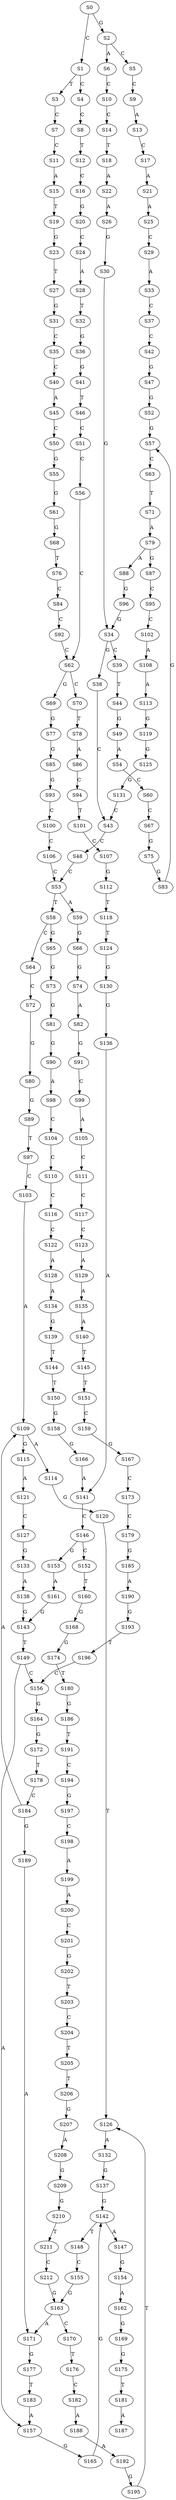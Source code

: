 strict digraph  {
	S0 -> S1 [ label = C ];
	S0 -> S2 [ label = G ];
	S1 -> S3 [ label = T ];
	S1 -> S4 [ label = C ];
	S2 -> S5 [ label = C ];
	S2 -> S6 [ label = A ];
	S3 -> S7 [ label = C ];
	S4 -> S8 [ label = C ];
	S5 -> S9 [ label = C ];
	S6 -> S10 [ label = C ];
	S7 -> S11 [ label = C ];
	S8 -> S12 [ label = T ];
	S9 -> S13 [ label = A ];
	S10 -> S14 [ label = C ];
	S11 -> S15 [ label = A ];
	S12 -> S16 [ label = C ];
	S13 -> S17 [ label = C ];
	S14 -> S18 [ label = T ];
	S15 -> S19 [ label = T ];
	S16 -> S20 [ label = G ];
	S17 -> S21 [ label = A ];
	S18 -> S22 [ label = A ];
	S19 -> S23 [ label = G ];
	S20 -> S24 [ label = C ];
	S21 -> S25 [ label = A ];
	S22 -> S26 [ label = A ];
	S23 -> S27 [ label = T ];
	S24 -> S28 [ label = A ];
	S25 -> S29 [ label = C ];
	S26 -> S30 [ label = G ];
	S27 -> S31 [ label = G ];
	S28 -> S32 [ label = T ];
	S29 -> S33 [ label = A ];
	S30 -> S34 [ label = G ];
	S31 -> S35 [ label = C ];
	S32 -> S36 [ label = G ];
	S33 -> S37 [ label = C ];
	S34 -> S38 [ label = G ];
	S34 -> S39 [ label = C ];
	S35 -> S40 [ label = C ];
	S36 -> S41 [ label = G ];
	S37 -> S42 [ label = C ];
	S38 -> S43 [ label = C ];
	S39 -> S44 [ label = T ];
	S40 -> S45 [ label = A ];
	S41 -> S46 [ label = T ];
	S42 -> S47 [ label = G ];
	S43 -> S48 [ label = C ];
	S44 -> S49 [ label = G ];
	S45 -> S50 [ label = C ];
	S46 -> S51 [ label = C ];
	S47 -> S52 [ label = G ];
	S48 -> S53 [ label = C ];
	S49 -> S54 [ label = A ];
	S50 -> S55 [ label = G ];
	S51 -> S56 [ label = C ];
	S52 -> S57 [ label = G ];
	S53 -> S58 [ label = T ];
	S53 -> S59 [ label = A ];
	S54 -> S60 [ label = C ];
	S55 -> S61 [ label = G ];
	S56 -> S62 [ label = C ];
	S57 -> S63 [ label = C ];
	S58 -> S64 [ label = C ];
	S58 -> S65 [ label = G ];
	S59 -> S66 [ label = G ];
	S60 -> S67 [ label = C ];
	S61 -> S68 [ label = G ];
	S62 -> S69 [ label = G ];
	S62 -> S70 [ label = C ];
	S63 -> S71 [ label = T ];
	S64 -> S72 [ label = C ];
	S65 -> S73 [ label = G ];
	S66 -> S74 [ label = G ];
	S67 -> S75 [ label = G ];
	S68 -> S76 [ label = T ];
	S69 -> S77 [ label = G ];
	S70 -> S78 [ label = T ];
	S71 -> S79 [ label = A ];
	S72 -> S80 [ label = G ];
	S73 -> S81 [ label = G ];
	S74 -> S82 [ label = A ];
	S75 -> S83 [ label = G ];
	S76 -> S84 [ label = C ];
	S77 -> S85 [ label = G ];
	S78 -> S86 [ label = A ];
	S79 -> S87 [ label = G ];
	S79 -> S88 [ label = A ];
	S80 -> S89 [ label = G ];
	S81 -> S90 [ label = G ];
	S82 -> S91 [ label = G ];
	S83 -> S57 [ label = G ];
	S84 -> S92 [ label = C ];
	S85 -> S93 [ label = G ];
	S86 -> S94 [ label = C ];
	S87 -> S95 [ label = C ];
	S88 -> S96 [ label = G ];
	S89 -> S97 [ label = T ];
	S90 -> S98 [ label = A ];
	S91 -> S99 [ label = C ];
	S92 -> S62 [ label = C ];
	S93 -> S100 [ label = C ];
	S94 -> S101 [ label = T ];
	S95 -> S102 [ label = C ];
	S96 -> S34 [ label = G ];
	S97 -> S103 [ label = C ];
	S98 -> S104 [ label = C ];
	S99 -> S105 [ label = A ];
	S100 -> S106 [ label = C ];
	S101 -> S107 [ label = C ];
	S102 -> S108 [ label = A ];
	S103 -> S109 [ label = A ];
	S104 -> S110 [ label = C ];
	S105 -> S111 [ label = C ];
	S106 -> S53 [ label = C ];
	S107 -> S112 [ label = G ];
	S108 -> S113 [ label = A ];
	S109 -> S114 [ label = A ];
	S109 -> S115 [ label = G ];
	S110 -> S116 [ label = C ];
	S111 -> S117 [ label = C ];
	S112 -> S118 [ label = T ];
	S113 -> S119 [ label = G ];
	S114 -> S120 [ label = G ];
	S115 -> S121 [ label = A ];
	S116 -> S122 [ label = C ];
	S117 -> S123 [ label = C ];
	S118 -> S124 [ label = T ];
	S119 -> S125 [ label = G ];
	S120 -> S126 [ label = T ];
	S121 -> S127 [ label = C ];
	S122 -> S128 [ label = A ];
	S123 -> S129 [ label = A ];
	S124 -> S130 [ label = G ];
	S125 -> S131 [ label = G ];
	S126 -> S132 [ label = A ];
	S127 -> S133 [ label = G ];
	S128 -> S134 [ label = A ];
	S129 -> S135 [ label = A ];
	S130 -> S136 [ label = G ];
	S131 -> S43 [ label = C ];
	S132 -> S137 [ label = G ];
	S133 -> S138 [ label = A ];
	S134 -> S139 [ label = G ];
	S135 -> S140 [ label = A ];
	S136 -> S141 [ label = A ];
	S137 -> S142 [ label = G ];
	S138 -> S143 [ label = G ];
	S139 -> S144 [ label = T ];
	S140 -> S145 [ label = T ];
	S141 -> S146 [ label = C ];
	S142 -> S147 [ label = A ];
	S142 -> S148 [ label = T ];
	S143 -> S149 [ label = T ];
	S144 -> S150 [ label = T ];
	S145 -> S151 [ label = T ];
	S146 -> S152 [ label = C ];
	S146 -> S153 [ label = G ];
	S147 -> S154 [ label = G ];
	S148 -> S155 [ label = C ];
	S149 -> S156 [ label = C ];
	S149 -> S157 [ label = A ];
	S150 -> S158 [ label = G ];
	S151 -> S159 [ label = C ];
	S152 -> S160 [ label = T ];
	S153 -> S161 [ label = A ];
	S154 -> S162 [ label = A ];
	S155 -> S163 [ label = G ];
	S156 -> S164 [ label = G ];
	S157 -> S165 [ label = G ];
	S158 -> S166 [ label = G ];
	S159 -> S167 [ label = G ];
	S160 -> S168 [ label = G ];
	S161 -> S143 [ label = G ];
	S162 -> S169 [ label = G ];
	S163 -> S170 [ label = C ];
	S163 -> S171 [ label = A ];
	S164 -> S172 [ label = G ];
	S165 -> S142 [ label = G ];
	S166 -> S141 [ label = A ];
	S167 -> S173 [ label = C ];
	S168 -> S174 [ label = G ];
	S169 -> S175 [ label = G ];
	S170 -> S176 [ label = T ];
	S171 -> S177 [ label = G ];
	S172 -> S178 [ label = T ];
	S173 -> S179 [ label = C ];
	S174 -> S180 [ label = T ];
	S175 -> S181 [ label = T ];
	S176 -> S182 [ label = C ];
	S177 -> S183 [ label = T ];
	S178 -> S184 [ label = C ];
	S179 -> S185 [ label = G ];
	S180 -> S186 [ label = G ];
	S181 -> S187 [ label = A ];
	S182 -> S188 [ label = A ];
	S183 -> S157 [ label = A ];
	S184 -> S109 [ label = A ];
	S184 -> S189 [ label = G ];
	S185 -> S190 [ label = A ];
	S186 -> S191 [ label = T ];
	S188 -> S192 [ label = A ];
	S189 -> S171 [ label = A ];
	S190 -> S193 [ label = G ];
	S191 -> S194 [ label = C ];
	S192 -> S195 [ label = G ];
	S193 -> S196 [ label = T ];
	S194 -> S197 [ label = G ];
	S195 -> S126 [ label = T ];
	S196 -> S156 [ label = C ];
	S197 -> S198 [ label = C ];
	S198 -> S199 [ label = A ];
	S199 -> S200 [ label = A ];
	S200 -> S201 [ label = C ];
	S201 -> S202 [ label = G ];
	S202 -> S203 [ label = T ];
	S203 -> S204 [ label = C ];
	S204 -> S205 [ label = T ];
	S205 -> S206 [ label = T ];
	S206 -> S207 [ label = G ];
	S207 -> S208 [ label = A ];
	S208 -> S209 [ label = G ];
	S209 -> S210 [ label = G ];
	S210 -> S211 [ label = T ];
	S211 -> S212 [ label = C ];
	S212 -> S163 [ label = G ];
}
